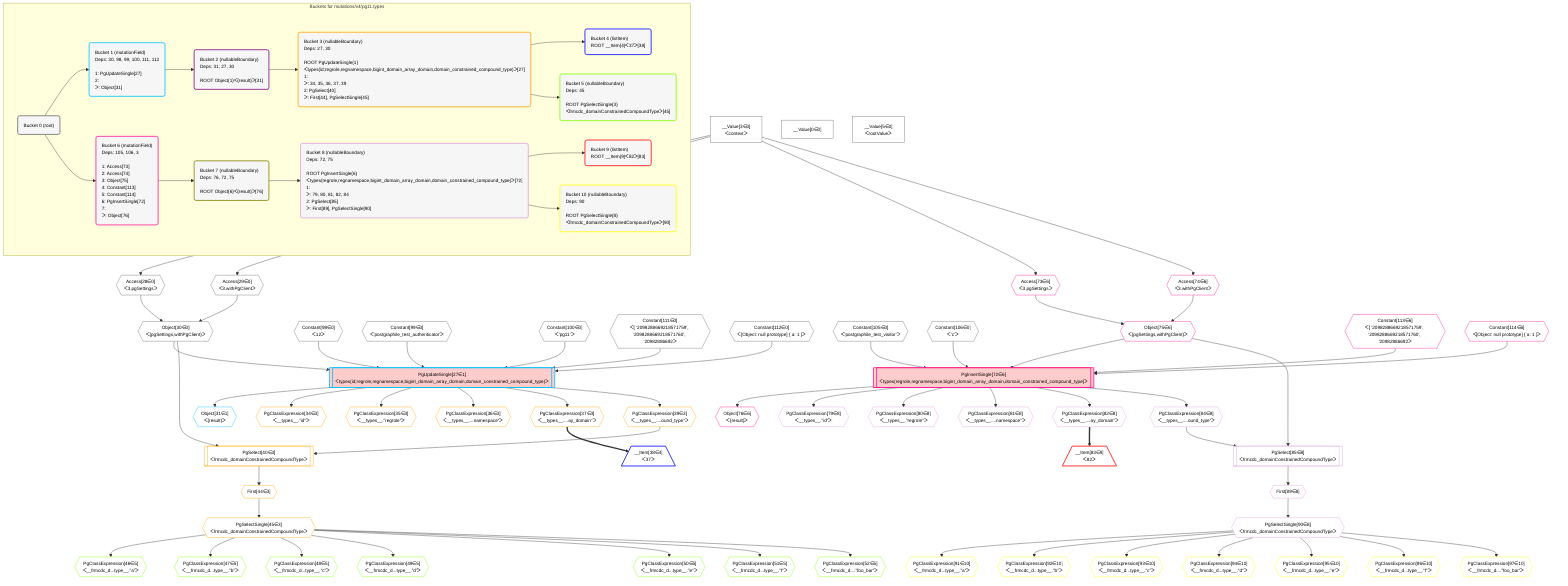 %%{init: {'themeVariables': { 'fontSize': '12px'}}}%%
graph TD
    classDef path fill:#eee,stroke:#000,color:#000
    classDef plan fill:#fff,stroke-width:1px,color:#000
    classDef itemplan fill:#fff,stroke-width:2px,color:#000
    classDef unbatchedplan fill:#dff,stroke-width:1px,color:#000
    classDef sideeffectplan fill:#fcc,stroke-width:2px,color:#000
    classDef bucket fill:#f6f6f6,color:#000,stroke-width:2px,text-align:left


    %% plan dependencies
    Object30{{"Object[30∈0]<br />ᐸ{pgSettings,withPgClient}ᐳ"}}:::plan
    Access28{{"Access[28∈0]<br />ᐸ3.pgSettingsᐳ"}}:::plan
    Access29{{"Access[29∈0]<br />ᐸ3.withPgClientᐳ"}}:::plan
    Access28 & Access29 --> Object30
    __Value3["__Value[3∈0]<br />ᐸcontextᐳ"]:::plan
    __Value3 --> Access28
    __Value3 --> Access29
    __Value0["__Value[0∈0]"]:::plan
    __Value5["__Value[5∈0]<br />ᐸrootValueᐳ"]:::plan
    Constant98{{"Constant[98∈0]<br />ᐸ12ᐳ"}}:::plan
    Constant99{{"Constant[99∈0]<br />ᐸ'postgraphile_test_authenticator'ᐳ"}}:::plan
    Constant100{{"Constant[100∈0]<br />ᐸ'pg11'ᐳ"}}:::plan
    Constant111{{"Constant[111∈0]<br />ᐸ[ '2098288669218571759', '2098288669218571760', '20982886692ᐳ"}}:::plan
    Constant112{{"Constant[112∈0]<br />ᐸ[Object: null prototype] { a: 1 }ᐳ"}}:::plan
    Constant105{{"Constant[105∈0]<br />ᐸ'postgraphile_test_visitor'ᐳ"}}:::plan
    Constant106{{"Constant[106∈0]<br />ᐸ'c'ᐳ"}}:::plan
    PgInsertSingle72[["PgInsertSingle[72∈6]<br />ᐸtypes(regrole,regnamespace,bigint_domain_array_domain,domain_constrained_compound_type)ᐳ"]]:::sideeffectplan
    Object75{{"Object[75∈6]<br />ᐸ{pgSettings,withPgClient}ᐳ"}}:::plan
    Constant113{{"Constant[113∈6]<br />ᐸ[ '2098288669218571759', '2098288669218571760', '20982886692ᐳ"}}:::plan
    Constant114{{"Constant[114∈6]<br />ᐸ[Object: null prototype] { a: 1 }ᐳ"}}:::plan
    Object75 & Constant105 & Constant106 & Constant113 & Constant114 --> PgInsertSingle72
    Access73{{"Access[73∈6]<br />ᐸ3.pgSettingsᐳ"}}:::plan
    Access74{{"Access[74∈6]<br />ᐸ3.withPgClientᐳ"}}:::plan
    Access73 & Access74 --> Object75
    __Value3 --> Access73
    __Value3 --> Access74
    Object76{{"Object[76∈6]<br />ᐸ{result}ᐳ"}}:::plan
    PgInsertSingle72 --> Object76
    PgUpdateSingle27[["PgUpdateSingle[27∈1]<br />ᐸtypes(id;regrole,regnamespace,bigint_domain_array_domain,domain_constrained_compound_type)ᐳ"]]:::sideeffectplan
    Object30 & Constant98 & Constant99 & Constant100 & Constant111 & Constant112 --> PgUpdateSingle27
    Object31{{"Object[31∈1]<br />ᐸ{result}ᐳ"}}:::plan
    PgUpdateSingle27 --> Object31
    PgSelect40[["PgSelect[40∈3]<br />ᐸfrmcdc_domainConstrainedCompoundTypeᐳ"]]:::plan
    PgClassExpression39{{"PgClassExpression[39∈3]<br />ᐸ__types__....ound_type”ᐳ"}}:::plan
    Object30 & PgClassExpression39 --> PgSelect40
    PgSelect85[["PgSelect[85∈8]<br />ᐸfrmcdc_domainConstrainedCompoundTypeᐳ"]]:::plan
    PgClassExpression84{{"PgClassExpression[84∈8]<br />ᐸ__types__....ound_type”ᐳ"}}:::plan
    Object75 & PgClassExpression84 --> PgSelect85
    PgClassExpression34{{"PgClassExpression[34∈3]<br />ᐸ__types__.”id”ᐳ"}}:::plan
    PgUpdateSingle27 --> PgClassExpression34
    PgClassExpression35{{"PgClassExpression[35∈3]<br />ᐸ__types__.”regrole”ᐳ"}}:::plan
    PgUpdateSingle27 --> PgClassExpression35
    PgClassExpression36{{"PgClassExpression[36∈3]<br />ᐸ__types__....namespace”ᐳ"}}:::plan
    PgUpdateSingle27 --> PgClassExpression36
    PgClassExpression37{{"PgClassExpression[37∈3]<br />ᐸ__types__....ay_domain”ᐳ"}}:::plan
    PgUpdateSingle27 --> PgClassExpression37
    PgUpdateSingle27 --> PgClassExpression39
    First44{{"First[44∈3]"}}:::plan
    PgSelect40 --> First44
    PgSelectSingle45{{"PgSelectSingle[45∈3]<br />ᐸfrmcdc_domainConstrainedCompoundTypeᐳ"}}:::plan
    First44 --> PgSelectSingle45
    PgClassExpression79{{"PgClassExpression[79∈8]<br />ᐸ__types__.”id”ᐳ"}}:::plan
    PgInsertSingle72 --> PgClassExpression79
    PgClassExpression80{{"PgClassExpression[80∈8]<br />ᐸ__types__.”regrole”ᐳ"}}:::plan
    PgInsertSingle72 --> PgClassExpression80
    PgClassExpression81{{"PgClassExpression[81∈8]<br />ᐸ__types__....namespace”ᐳ"}}:::plan
    PgInsertSingle72 --> PgClassExpression81
    PgClassExpression82{{"PgClassExpression[82∈8]<br />ᐸ__types__....ay_domain”ᐳ"}}:::plan
    PgInsertSingle72 --> PgClassExpression82
    PgInsertSingle72 --> PgClassExpression84
    First89{{"First[89∈8]"}}:::plan
    PgSelect85 --> First89
    PgSelectSingle90{{"PgSelectSingle[90∈8]<br />ᐸfrmcdc_domainConstrainedCompoundTypeᐳ"}}:::plan
    First89 --> PgSelectSingle90
    PgClassExpression46{{"PgClassExpression[46∈5]<br />ᐸ__frmcdc_d...type__.”a”ᐳ"}}:::plan
    PgSelectSingle45 --> PgClassExpression46
    PgClassExpression47{{"PgClassExpression[47∈5]<br />ᐸ__frmcdc_d...type__.”b”ᐳ"}}:::plan
    PgSelectSingle45 --> PgClassExpression47
    PgClassExpression48{{"PgClassExpression[48∈5]<br />ᐸ__frmcdc_d...type__.”c”ᐳ"}}:::plan
    PgSelectSingle45 --> PgClassExpression48
    PgClassExpression49{{"PgClassExpression[49∈5]<br />ᐸ__frmcdc_d...type__.”d”ᐳ"}}:::plan
    PgSelectSingle45 --> PgClassExpression49
    PgClassExpression50{{"PgClassExpression[50∈5]<br />ᐸ__frmcdc_d...type__.”e”ᐳ"}}:::plan
    PgSelectSingle45 --> PgClassExpression50
    PgClassExpression51{{"PgClassExpression[51∈5]<br />ᐸ__frmcdc_d...type__.”f”ᐳ"}}:::plan
    PgSelectSingle45 --> PgClassExpression51
    PgClassExpression52{{"PgClassExpression[52∈5]<br />ᐸ__frmcdc_d....”foo_bar”ᐳ"}}:::plan
    PgSelectSingle45 --> PgClassExpression52
    PgClassExpression91{{"PgClassExpression[91∈10]<br />ᐸ__frmcdc_d...type__.”a”ᐳ"}}:::plan
    PgSelectSingle90 --> PgClassExpression91
    PgClassExpression92{{"PgClassExpression[92∈10]<br />ᐸ__frmcdc_d...type__.”b”ᐳ"}}:::plan
    PgSelectSingle90 --> PgClassExpression92
    PgClassExpression93{{"PgClassExpression[93∈10]<br />ᐸ__frmcdc_d...type__.”c”ᐳ"}}:::plan
    PgSelectSingle90 --> PgClassExpression93
    PgClassExpression94{{"PgClassExpression[94∈10]<br />ᐸ__frmcdc_d...type__.”d”ᐳ"}}:::plan
    PgSelectSingle90 --> PgClassExpression94
    PgClassExpression95{{"PgClassExpression[95∈10]<br />ᐸ__frmcdc_d...type__.”e”ᐳ"}}:::plan
    PgSelectSingle90 --> PgClassExpression95
    PgClassExpression96{{"PgClassExpression[96∈10]<br />ᐸ__frmcdc_d...type__.”f”ᐳ"}}:::plan
    PgSelectSingle90 --> PgClassExpression96
    PgClassExpression97{{"PgClassExpression[97∈10]<br />ᐸ__frmcdc_d....”foo_bar”ᐳ"}}:::plan
    PgSelectSingle90 --> PgClassExpression97
    __Item38[/"__Item[38∈4]<br />ᐸ37ᐳ"\]:::itemplan
    PgClassExpression37 ==> __Item38
    __Item83[/"__Item[83∈9]<br />ᐸ82ᐳ"\]:::itemplan
    PgClassExpression82 ==> __Item83

    %% define steps

    subgraph "Buckets for mutations/v4/pg11.types"
    Bucket0("Bucket 0 (root)"):::bucket
    classDef bucket0 stroke:#696969
    class Bucket0,__Value0,__Value3,__Value5,Access28,Access29,Object30,Constant98,Constant99,Constant100,Constant105,Constant106,Constant111,Constant112 bucket0
    Bucket1("Bucket 1 (mutationField)<br />Deps: 30, 98, 99, 100, 111, 112<br /><br />1: PgUpdateSingle[27]<br />2: <br />ᐳ: Object[31]"):::bucket
    classDef bucket1 stroke:#00bfff
    class Bucket1,PgUpdateSingle27,Object31 bucket1
    Bucket2("Bucket 2 (nullableBoundary)<br />Deps: 31, 27, 30<br /><br />ROOT Object{1}ᐸ{result}ᐳ[31]"):::bucket
    classDef bucket2 stroke:#7f007f
    class Bucket2 bucket2
    Bucket3("Bucket 3 (nullableBoundary)<br />Deps: 27, 30<br /><br />ROOT PgUpdateSingle{1}ᐸtypes(id;regrole,regnamespace,bigint_domain_array_domain,domain_constrained_compound_type)ᐳ[27]<br />1: <br />ᐳ: 34, 35, 36, 37, 39<br />2: PgSelect[40]<br />ᐳ: First[44], PgSelectSingle[45]"):::bucket
    classDef bucket3 stroke:#ffa500
    class Bucket3,PgClassExpression34,PgClassExpression35,PgClassExpression36,PgClassExpression37,PgClassExpression39,PgSelect40,First44,PgSelectSingle45 bucket3
    Bucket4("Bucket 4 (listItem)<br />ROOT __Item{4}ᐸ37ᐳ[38]"):::bucket
    classDef bucket4 stroke:#0000ff
    class Bucket4,__Item38 bucket4
    Bucket5("Bucket 5 (nullableBoundary)<br />Deps: 45<br /><br />ROOT PgSelectSingle{3}ᐸfrmcdc_domainConstrainedCompoundTypeᐳ[45]"):::bucket
    classDef bucket5 stroke:#7fff00
    class Bucket5,PgClassExpression46,PgClassExpression47,PgClassExpression48,PgClassExpression49,PgClassExpression50,PgClassExpression51,PgClassExpression52 bucket5
    Bucket6("Bucket 6 (mutationField)<br />Deps: 105, 106, 3<br /><br />1: Access[73]<br />2: Access[74]<br />3: Object[75]<br />4: Constant[113]<br />5: Constant[114]<br />6: PgInsertSingle[72]<br />7: <br />ᐳ: Object[76]"):::bucket
    classDef bucket6 stroke:#ff1493
    class Bucket6,PgInsertSingle72,Access73,Access74,Object75,Object76,Constant113,Constant114 bucket6
    Bucket7("Bucket 7 (nullableBoundary)<br />Deps: 76, 72, 75<br /><br />ROOT Object{6}ᐸ{result}ᐳ[76]"):::bucket
    classDef bucket7 stroke:#808000
    class Bucket7 bucket7
    Bucket8("Bucket 8 (nullableBoundary)<br />Deps: 72, 75<br /><br />ROOT PgInsertSingle{6}ᐸtypes(regrole,regnamespace,bigint_domain_array_domain,domain_constrained_compound_type)ᐳ[72]<br />1: <br />ᐳ: 79, 80, 81, 82, 84<br />2: PgSelect[85]<br />ᐳ: First[89], PgSelectSingle[90]"):::bucket
    classDef bucket8 stroke:#dda0dd
    class Bucket8,PgClassExpression79,PgClassExpression80,PgClassExpression81,PgClassExpression82,PgClassExpression84,PgSelect85,First89,PgSelectSingle90 bucket8
    Bucket9("Bucket 9 (listItem)<br />ROOT __Item{9}ᐸ82ᐳ[83]"):::bucket
    classDef bucket9 stroke:#ff0000
    class Bucket9,__Item83 bucket9
    Bucket10("Bucket 10 (nullableBoundary)<br />Deps: 90<br /><br />ROOT PgSelectSingle{8}ᐸfrmcdc_domainConstrainedCompoundTypeᐳ[90]"):::bucket
    classDef bucket10 stroke:#ffff00
    class Bucket10,PgClassExpression91,PgClassExpression92,PgClassExpression93,PgClassExpression94,PgClassExpression95,PgClassExpression96,PgClassExpression97 bucket10
    Bucket0 --> Bucket1 & Bucket6
    Bucket1 --> Bucket2
    Bucket2 --> Bucket3
    Bucket3 --> Bucket4 & Bucket5
    Bucket6 --> Bucket7
    Bucket7 --> Bucket8
    Bucket8 --> Bucket9 & Bucket10
    end